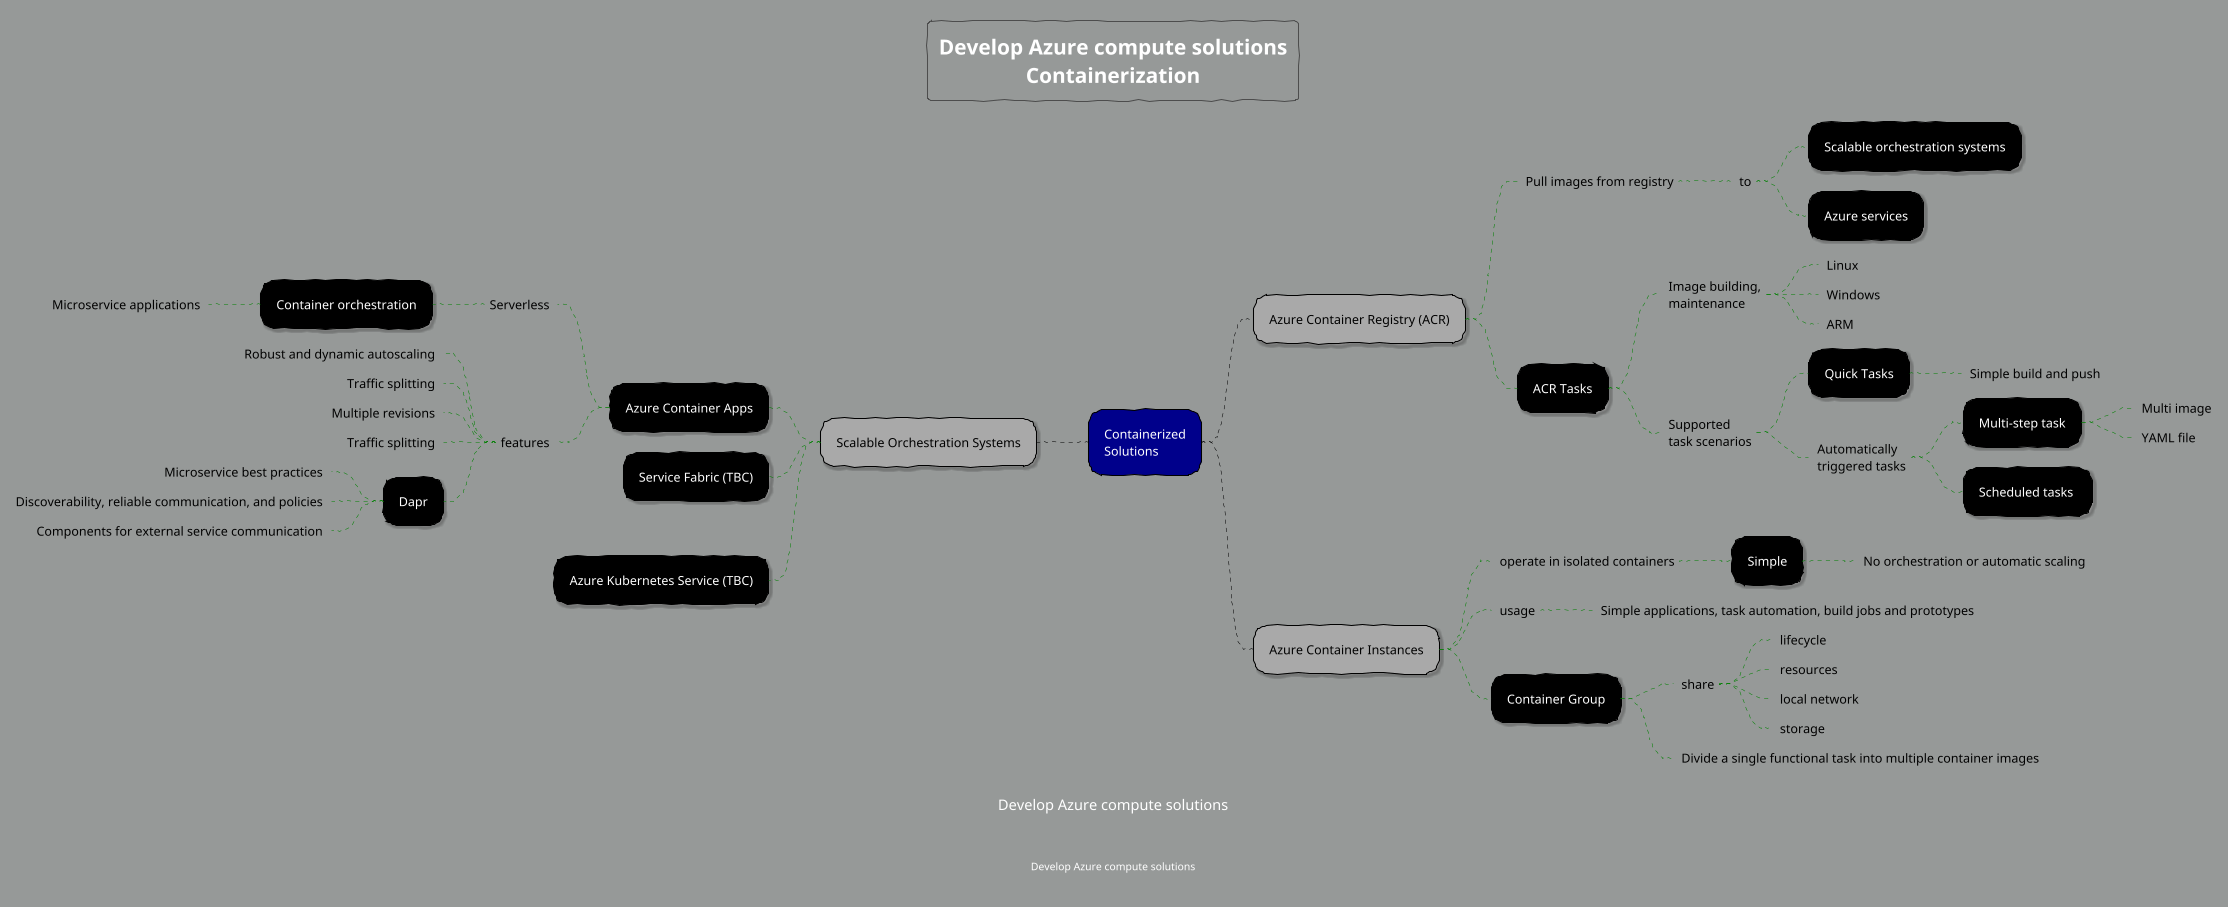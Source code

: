 @startmindmap "AZ-400 - Explore Azure Pipelines"

' https://plantuml.com/theme
!theme sketchy
skinparam backgroundColor #969998

title Develop Azure compute solutions\nContainerization
caption Develop Azure compute solutions
center footer Develop Azure compute solutions

<style>
    mindMapDiagram {
        .root {
            BackgroundColor darkblue
            LineColor black
            FontColor white
        }

        node {
            FontColor white
            LineColor black
            BackgroundColor black
            Shadowing 2.0
            RoundCorner 25
        }
        :depth(0) {
            FontColor black
            LineColor white
            BackgroundColor white
            Shadowing 0.0
        }
        :depth(1) {
            FontColor black
            BackgroundColor darkgrey
            Shadowing 2.0
        }

        arrow {
            LineStyle 4
            LineThickness 0.5
            LineColor green
        }

        boxless {
            FontColor black
            Margin 10
            Padding 10
            MaximumWidth 400
        }
    }
</style>


+ Containerized\nSolutions <<root>>
++ Azure Container Registry (ACR)
+++_ Pull images from registry
++++_ to
+++++ Scalable orchestration systems
+++++ Azure services
+++ ACR Tasks
++++_ Image building,\nmaintenance
+++++_ Linux
+++++_ Windows
+++++_ ARM
++++_ Supported\ntask scenarios
+++++ Quick Tasks
++++++_ Simple build and push
+++++_ Automatically\ntriggered tasks
++++++ Multi-step task
+++++++_ Multi image
+++++++_ YAML file
++++++ Scheduled tasks 

++ Azure Container Instances
+++_ operate in isolated containers
++++ Simple
+++++_ No orchestration or automatic scaling
+++_ usage
++++_ Simple applications, task automation, build jobs and prototypes
+++ Container Group
++++_ share
+++++_ lifecycle
+++++_ resources
+++++_ local network
+++++_ storage
++++_ Divide a single functional task into multiple container images

-- Scalable Orchestration Systems

--- Azure Container Apps
----_ Serverless 
----- Container orchestration
------_ Microservice applications
----_ features
-----_ Robust and dynamic autoscaling
-----_ Traffic splitting
-----_ Multiple revisions
-----_ Traffic splitting
----- Dapr
------_ Microservice best practices
------_ Discoverability, reliable communication, and policies
------_ Components for external service communication

--- Service Fabric (TBC)
--- Azure Kubernetes Service (TBC)

@endmindmap